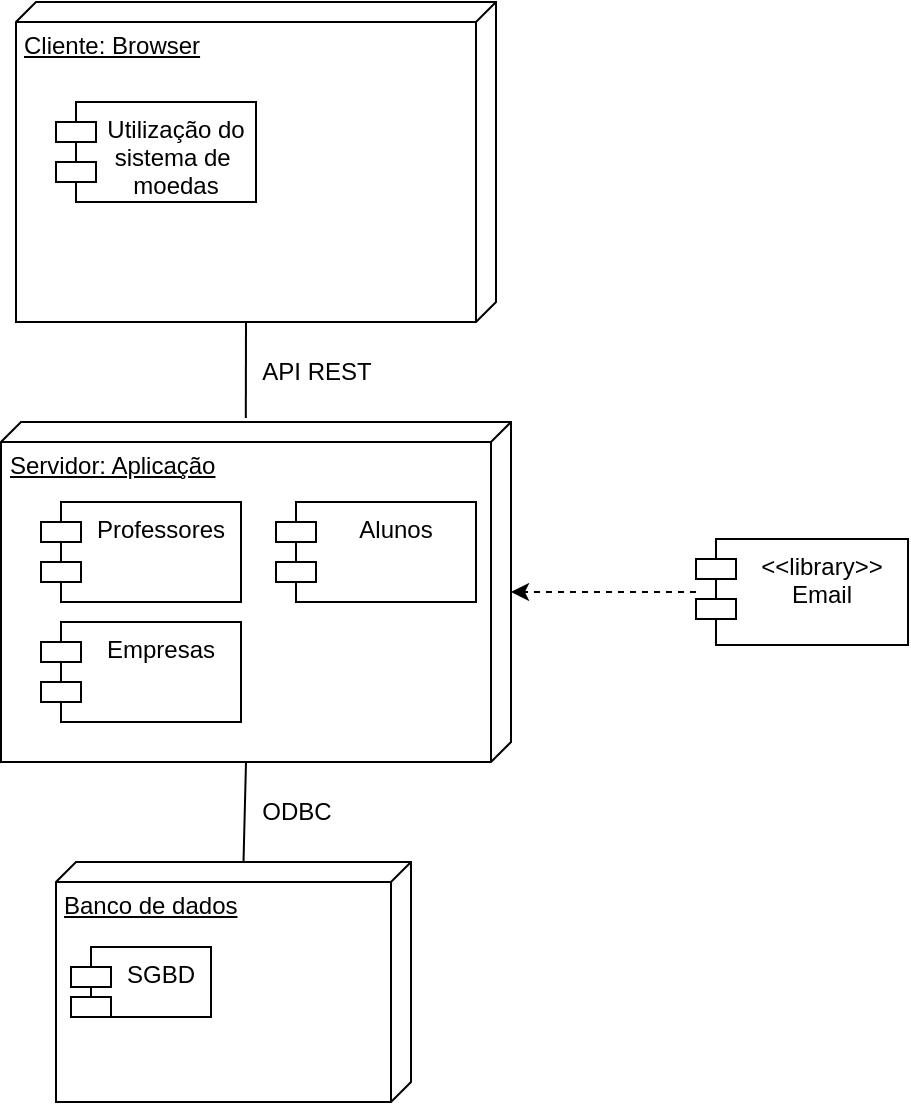 <mxfile version="20.8.16" type="device"><diagram name="Página-1" id="fK7Xlyyx27jgx29i5lb5"><mxGraphModel dx="1195" dy="663" grid="1" gridSize="10" guides="1" tooltips="1" connect="1" arrows="1" fold="1" page="1" pageScale="1" pageWidth="827" pageHeight="1169" math="0" shadow="0"><root><mxCell id="0"/><mxCell id="1" parent="0"/><mxCell id="dR4xnCq3hENFAoMtfjOP-1" value="Cliente: Browser" style="verticalAlign=top;align=left;spacingTop=8;spacingLeft=2;spacingRight=12;shape=cube;size=10;direction=south;fontStyle=4;html=1;" vertex="1" parent="1"><mxGeometry x="50" y="110" width="240" height="160" as="geometry"/></mxCell><mxCell id="dR4xnCq3hENFAoMtfjOP-3" value="Servidor: Aplicação" style="verticalAlign=top;align=left;spacingTop=8;spacingLeft=2;spacingRight=12;shape=cube;size=10;direction=south;fontStyle=4;html=1;" vertex="1" parent="1"><mxGeometry x="42.5" y="320" width="255" height="170" as="geometry"/></mxCell><mxCell id="dR4xnCq3hENFAoMtfjOP-5" value="Banco de dados" style="verticalAlign=top;align=left;spacingTop=8;spacingLeft=2;spacingRight=12;shape=cube;size=10;direction=south;fontStyle=4;html=1;" vertex="1" parent="1"><mxGeometry x="70" y="540" width="177.5" height="120" as="geometry"/></mxCell><mxCell id="dR4xnCq3hENFAoMtfjOP-6" value="Utilização do&#10;sistema de &#10;moedas" style="shape=module;align=left;spacingLeft=20;align=center;verticalAlign=top;" vertex="1" parent="1"><mxGeometry x="70" y="160" width="100" height="50" as="geometry"/></mxCell><mxCell id="dR4xnCq3hENFAoMtfjOP-7" value="SGBD" style="shape=module;align=left;spacingLeft=20;align=center;verticalAlign=top;" vertex="1" parent="1"><mxGeometry x="77.5" y="582.5" width="70" height="35" as="geometry"/></mxCell><mxCell id="dR4xnCq3hENFAoMtfjOP-13" value="" style="endArrow=none;html=1;rounded=0;exitX=0;exitY=0;exitDx=0;exitDy=83.75;exitPerimeter=0;entryX=0;entryY=0;entryDx=170;entryDy=132.5;entryPerimeter=0;" edge="1" parent="1" source="dR4xnCq3hENFAoMtfjOP-5" target="dR4xnCq3hENFAoMtfjOP-3"><mxGeometry width="50" height="50" relative="1" as="geometry"><mxPoint x="390" y="430" as="sourcePoint"/><mxPoint x="440" y="380" as="targetPoint"/></mxGeometry></mxCell><mxCell id="dR4xnCq3hENFAoMtfjOP-15" value="" style="endArrow=none;html=1;rounded=0;entryX=0;entryY=0;entryDx=160;entryDy=125;entryPerimeter=0;exitX=-0.012;exitY=0.52;exitDx=0;exitDy=0;exitPerimeter=0;" edge="1" parent="1" source="dR4xnCq3hENFAoMtfjOP-3" target="dR4xnCq3hENFAoMtfjOP-1"><mxGeometry width="50" height="50" relative="1" as="geometry"><mxPoint x="130" y="330" as="sourcePoint"/><mxPoint x="180" y="280" as="targetPoint"/></mxGeometry></mxCell><mxCell id="dR4xnCq3hENFAoMtfjOP-16" value="Professores" style="shape=module;align=left;spacingLeft=20;align=center;verticalAlign=top;" vertex="1" parent="1"><mxGeometry x="62.5" y="360" width="100" height="50" as="geometry"/></mxCell><mxCell id="dR4xnCq3hENFAoMtfjOP-17" value="Alunos" style="shape=module;align=left;spacingLeft=20;align=center;verticalAlign=top;" vertex="1" parent="1"><mxGeometry x="180" y="360" width="100" height="50" as="geometry"/></mxCell><mxCell id="dR4xnCq3hENFAoMtfjOP-18" value="Empresas" style="shape=module;align=left;spacingLeft=20;align=center;verticalAlign=top;" vertex="1" parent="1"><mxGeometry x="62.5" y="420" width="100" height="50" as="geometry"/></mxCell><mxCell id="dR4xnCq3hENFAoMtfjOP-23" style="edgeStyle=orthogonalEdgeStyle;rounded=0;orthogonalLoop=1;jettySize=auto;html=1;dashed=1;" edge="1" parent="1" source="dR4xnCq3hENFAoMtfjOP-22" target="dR4xnCq3hENFAoMtfjOP-3"><mxGeometry relative="1" as="geometry"/></mxCell><mxCell id="dR4xnCq3hENFAoMtfjOP-22" value="&lt;&lt;library&gt;&gt;&#10;Email&#10;" style="shape=module;align=left;spacingLeft=20;align=center;verticalAlign=top;" vertex="1" parent="1"><mxGeometry x="390" y="378.5" width="106" height="53" as="geometry"/></mxCell><mxCell id="dR4xnCq3hENFAoMtfjOP-25" value="API REST" style="text;html=1;align=center;verticalAlign=middle;resizable=0;points=[];autosize=1;strokeColor=none;fillColor=none;" vertex="1" parent="1"><mxGeometry x="160" y="280" width="80" height="30" as="geometry"/></mxCell><mxCell id="dR4xnCq3hENFAoMtfjOP-26" value="ODBC" style="text;html=1;align=center;verticalAlign=middle;resizable=0;points=[];autosize=1;strokeColor=none;fillColor=none;" vertex="1" parent="1"><mxGeometry x="160" y="500" width="60" height="30" as="geometry"/></mxCell></root></mxGraphModel></diagram></mxfile>
